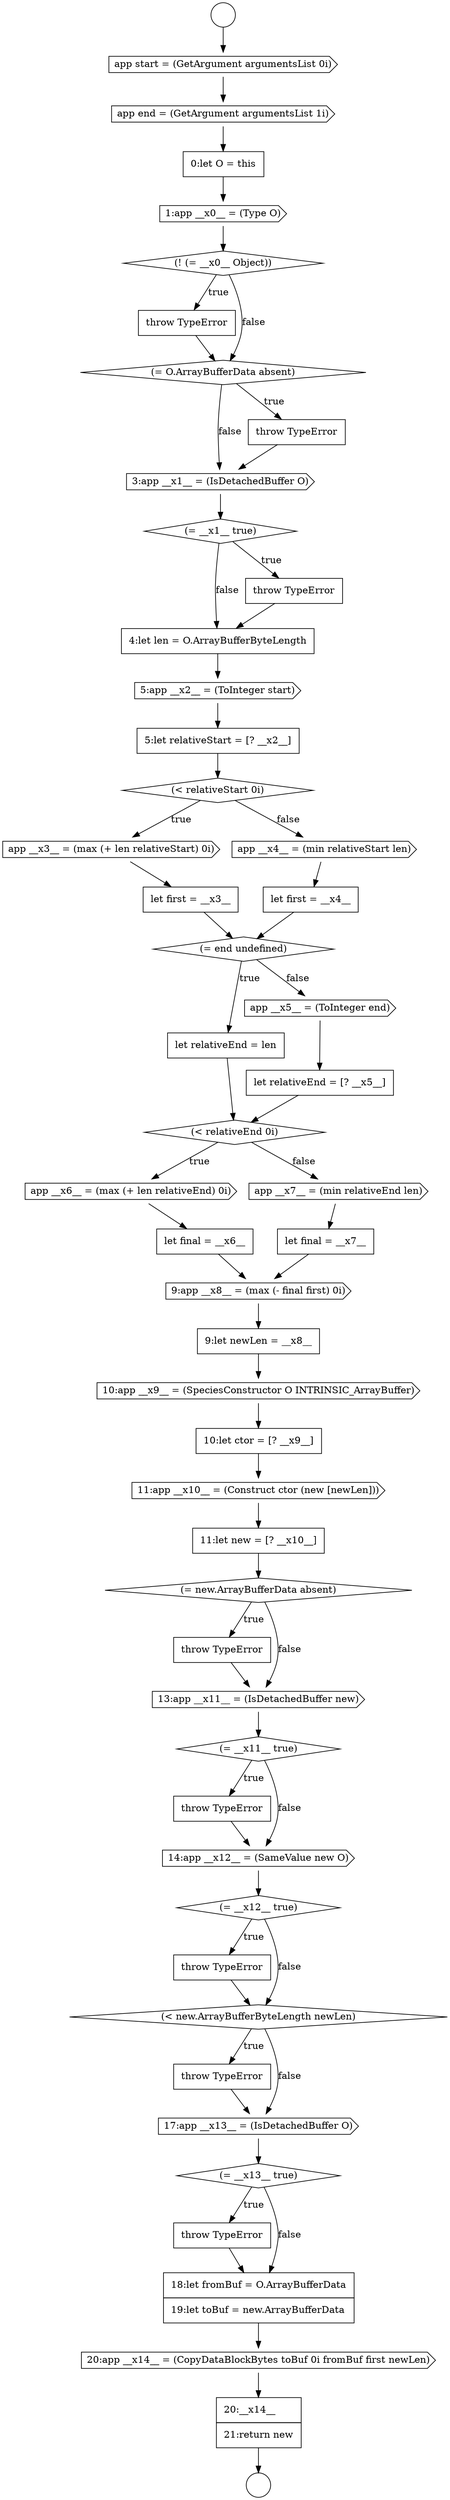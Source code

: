 digraph {
  node15303 [shape=cds, label=<<font color="black">app __x3__ = (max (+ len relativeStart) 0i)</font>> color="black" fillcolor="white" style=filled]
  node15306 [shape=none, margin=0, label=<<font color="black">
    <table border="0" cellborder="1" cellspacing="0" cellpadding="10">
      <tr><td align="left">let first = __x4__</td></tr>
    </table>
  </font>> color="black" fillcolor="white" style=filled]
  node15296 [shape=cds, label=<<font color="black">3:app __x1__ = (IsDetachedBuffer O)</font>> color="black" fillcolor="white" style=filled]
  node15312 [shape=cds, label=<<font color="black">app __x6__ = (max (+ len relativeEnd) 0i)</font>> color="black" fillcolor="white" style=filled]
  node15334 [shape=none, margin=0, label=<<font color="black">
    <table border="0" cellborder="1" cellspacing="0" cellpadding="10">
      <tr><td align="left">throw TypeError</td></tr>
    </table>
  </font>> color="black" fillcolor="white" style=filled]
  node15320 [shape=cds, label=<<font color="black">11:app __x10__ = (Construct ctor (new [newLen]))</font>> color="black" fillcolor="white" style=filled]
  node15329 [shape=none, margin=0, label=<<font color="black">
    <table border="0" cellborder="1" cellspacing="0" cellpadding="10">
      <tr><td align="left">throw TypeError</td></tr>
    </table>
  </font>> color="black" fillcolor="white" style=filled]
  node15316 [shape=cds, label=<<font color="black">9:app __x8__ = (max (- final first) 0i)</font>> color="black" fillcolor="white" style=filled]
  node15297 [shape=diamond, label=<<font color="black">(= __x1__ true)</font>> color="black" fillcolor="white" style=filled]
  node15301 [shape=none, margin=0, label=<<font color="black">
    <table border="0" cellborder="1" cellspacing="0" cellpadding="10">
      <tr><td align="left">5:let relativeStart = [? __x2__]</td></tr>
    </table>
  </font>> color="black" fillcolor="white" style=filled]
  node15288 [shape=cds, label=<<font color="black">app start = (GetArgument argumentsList 0i)</font>> color="black" fillcolor="white" style=filled]
  node15300 [shape=cds, label=<<font color="black">5:app __x2__ = (ToInteger start)</font>> color="black" fillcolor="white" style=filled]
  node15337 [shape=none, margin=0, label=<<font color="black">
    <table border="0" cellborder="1" cellspacing="0" cellpadding="10">
      <tr><td align="left">20:__x14__</td></tr>
      <tr><td align="left">21:return new</td></tr>
    </table>
  </font>> color="black" fillcolor="white" style=filled]
  node15292 [shape=diamond, label=<<font color="black">(! (= __x0__ Object))</font>> color="black" fillcolor="white" style=filled]
  node15314 [shape=cds, label=<<font color="black">app __x7__ = (min relativeEnd len)</font>> color="black" fillcolor="white" style=filled]
  node15293 [shape=none, margin=0, label=<<font color="black">
    <table border="0" cellborder="1" cellspacing="0" cellpadding="10">
      <tr><td align="left">throw TypeError</td></tr>
    </table>
  </font>> color="black" fillcolor="white" style=filled]
  node15325 [shape=diamond, label=<<font color="black">(= __x11__ true)</font>> color="black" fillcolor="white" style=filled]
  node15299 [shape=none, margin=0, label=<<font color="black">
    <table border="0" cellborder="1" cellspacing="0" cellpadding="10">
      <tr><td align="left">4:let len = O.ArrayBufferByteLength</td></tr>
    </table>
  </font>> color="black" fillcolor="white" style=filled]
  node15331 [shape=none, margin=0, label=<<font color="black">
    <table border="0" cellborder="1" cellspacing="0" cellpadding="10">
      <tr><td align="left">throw TypeError</td></tr>
    </table>
  </font>> color="black" fillcolor="white" style=filled]
  node15335 [shape=none, margin=0, label=<<font color="black">
    <table border="0" cellborder="1" cellspacing="0" cellpadding="10">
      <tr><td align="left">18:let fromBuf = O.ArrayBufferData</td></tr>
      <tr><td align="left">19:let toBuf = new.ArrayBufferData</td></tr>
    </table>
  </font>> color="black" fillcolor="white" style=filled]
  node15318 [shape=cds, label=<<font color="black">10:app __x9__ = (SpeciesConstructor O INTRINSIC_ArrayBuffer)</font>> color="black" fillcolor="white" style=filled]
  node15295 [shape=none, margin=0, label=<<font color="black">
    <table border="0" cellborder="1" cellspacing="0" cellpadding="10">
      <tr><td align="left">throw TypeError</td></tr>
    </table>
  </font>> color="black" fillcolor="white" style=filled]
  node15286 [shape=circle label=" " color="black" fillcolor="white" style=filled]
  node15311 [shape=diamond, label=<<font color="black">(&lt; relativeEnd 0i)</font>> color="black" fillcolor="white" style=filled]
  node15328 [shape=diamond, label=<<font color="black">(= __x12__ true)</font>> color="black" fillcolor="white" style=filled]
  node15289 [shape=cds, label=<<font color="black">app end = (GetArgument argumentsList 1i)</font>> color="black" fillcolor="white" style=filled]
  node15321 [shape=none, margin=0, label=<<font color="black">
    <table border="0" cellborder="1" cellspacing="0" cellpadding="10">
      <tr><td align="left">11:let new = [? __x10__]</td></tr>
    </table>
  </font>> color="black" fillcolor="white" style=filled]
  node15330 [shape=diamond, label=<<font color="black">(&lt; new.ArrayBufferByteLength newLen)</font>> color="black" fillcolor="white" style=filled]
  node15298 [shape=none, margin=0, label=<<font color="black">
    <table border="0" cellborder="1" cellspacing="0" cellpadding="10">
      <tr><td align="left">throw TypeError</td></tr>
    </table>
  </font>> color="black" fillcolor="white" style=filled]
  node15302 [shape=diamond, label=<<font color="black">(&lt; relativeStart 0i)</font>> color="black" fillcolor="white" style=filled]
  node15313 [shape=none, margin=0, label=<<font color="black">
    <table border="0" cellborder="1" cellspacing="0" cellpadding="10">
      <tr><td align="left">let final = __x6__</td></tr>
    </table>
  </font>> color="black" fillcolor="white" style=filled]
  node15322 [shape=diamond, label=<<font color="black">(= new.ArrayBufferData absent)</font>> color="black" fillcolor="white" style=filled]
  node15317 [shape=none, margin=0, label=<<font color="black">
    <table border="0" cellborder="1" cellspacing="0" cellpadding="10">
      <tr><td align="left">9:let newLen = __x8__</td></tr>
    </table>
  </font>> color="black" fillcolor="white" style=filled]
  node15290 [shape=none, margin=0, label=<<font color="black">
    <table border="0" cellborder="1" cellspacing="0" cellpadding="10">
      <tr><td align="left">0:let O = this</td></tr>
    </table>
  </font>> color="black" fillcolor="white" style=filled]
  node15307 [shape=diamond, label=<<font color="black">(= end undefined)</font>> color="black" fillcolor="white" style=filled]
  node15326 [shape=none, margin=0, label=<<font color="black">
    <table border="0" cellborder="1" cellspacing="0" cellpadding="10">
      <tr><td align="left">throw TypeError</td></tr>
    </table>
  </font>> color="black" fillcolor="white" style=filled]
  node15291 [shape=cds, label=<<font color="black">1:app __x0__ = (Type O)</font>> color="black" fillcolor="white" style=filled]
  node15308 [shape=none, margin=0, label=<<font color="black">
    <table border="0" cellborder="1" cellspacing="0" cellpadding="10">
      <tr><td align="left">let relativeEnd = len</td></tr>
    </table>
  </font>> color="black" fillcolor="white" style=filled]
  node15333 [shape=diamond, label=<<font color="black">(= __x13__ true)</font>> color="black" fillcolor="white" style=filled]
  node15323 [shape=none, margin=0, label=<<font color="black">
    <table border="0" cellborder="1" cellspacing="0" cellpadding="10">
      <tr><td align="left">throw TypeError</td></tr>
    </table>
  </font>> color="black" fillcolor="white" style=filled]
  node15304 [shape=none, margin=0, label=<<font color="black">
    <table border="0" cellborder="1" cellspacing="0" cellpadding="10">
      <tr><td align="left">let first = __x3__</td></tr>
    </table>
  </font>> color="black" fillcolor="white" style=filled]
  node15332 [shape=cds, label=<<font color="black">17:app __x13__ = (IsDetachedBuffer O)</font>> color="black" fillcolor="white" style=filled]
  node15319 [shape=none, margin=0, label=<<font color="black">
    <table border="0" cellborder="1" cellspacing="0" cellpadding="10">
      <tr><td align="left">10:let ctor = [? __x9__]</td></tr>
    </table>
  </font>> color="black" fillcolor="white" style=filled]
  node15294 [shape=diamond, label=<<font color="black">(= O.ArrayBufferData absent)</font>> color="black" fillcolor="white" style=filled]
  node15309 [shape=cds, label=<<font color="black">app __x5__ = (ToInteger end)</font>> color="black" fillcolor="white" style=filled]
  node15315 [shape=none, margin=0, label=<<font color="black">
    <table border="0" cellborder="1" cellspacing="0" cellpadding="10">
      <tr><td align="left">let final = __x7__</td></tr>
    </table>
  </font>> color="black" fillcolor="white" style=filled]
  node15336 [shape=cds, label=<<font color="black">20:app __x14__ = (CopyDataBlockBytes toBuf 0i fromBuf first newLen)</font>> color="black" fillcolor="white" style=filled]
  node15324 [shape=cds, label=<<font color="black">13:app __x11__ = (IsDetachedBuffer new)</font>> color="black" fillcolor="white" style=filled]
  node15287 [shape=circle label=" " color="black" fillcolor="white" style=filled]
  node15310 [shape=none, margin=0, label=<<font color="black">
    <table border="0" cellborder="1" cellspacing="0" cellpadding="10">
      <tr><td align="left">let relativeEnd = [? __x5__]</td></tr>
    </table>
  </font>> color="black" fillcolor="white" style=filled]
  node15305 [shape=cds, label=<<font color="black">app __x4__ = (min relativeStart len)</font>> color="black" fillcolor="white" style=filled]
  node15327 [shape=cds, label=<<font color="black">14:app __x12__ = (SameValue new O)</font>> color="black" fillcolor="white" style=filled]
  node15310 -> node15311 [ color="black"]
  node15320 -> node15321 [ color="black"]
  node15288 -> node15289 [ color="black"]
  node15322 -> node15323 [label=<<font color="black">true</font>> color="black"]
  node15322 -> node15324 [label=<<font color="black">false</font>> color="black"]
  node15332 -> node15333 [ color="black"]
  node15307 -> node15308 [label=<<font color="black">true</font>> color="black"]
  node15307 -> node15309 [label=<<font color="black">false</font>> color="black"]
  node15292 -> node15293 [label=<<font color="black">true</font>> color="black"]
  node15292 -> node15294 [label=<<font color="black">false</font>> color="black"]
  node15330 -> node15331 [label=<<font color="black">true</font>> color="black"]
  node15330 -> node15332 [label=<<font color="black">false</font>> color="black"]
  node15296 -> node15297 [ color="black"]
  node15316 -> node15317 [ color="black"]
  node15324 -> node15325 [ color="black"]
  node15321 -> node15322 [ color="black"]
  node15308 -> node15311 [ color="black"]
  node15333 -> node15334 [label=<<font color="black">true</font>> color="black"]
  node15333 -> node15335 [label=<<font color="black">false</font>> color="black"]
  node15311 -> node15312 [label=<<font color="black">true</font>> color="black"]
  node15311 -> node15314 [label=<<font color="black">false</font>> color="black"]
  node15304 -> node15307 [ color="black"]
  node15302 -> node15303 [label=<<font color="black">true</font>> color="black"]
  node15302 -> node15305 [label=<<font color="black">false</font>> color="black"]
  node15313 -> node15316 [ color="black"]
  node15294 -> node15295 [label=<<font color="black">true</font>> color="black"]
  node15294 -> node15296 [label=<<font color="black">false</font>> color="black"]
  node15309 -> node15310 [ color="black"]
  node15336 -> node15337 [ color="black"]
  node15312 -> node15313 [ color="black"]
  node15329 -> node15330 [ color="black"]
  node15286 -> node15288 [ color="black"]
  node15306 -> node15307 [ color="black"]
  node15295 -> node15296 [ color="black"]
  node15289 -> node15290 [ color="black"]
  node15327 -> node15328 [ color="black"]
  node15337 -> node15287 [ color="black"]
  node15318 -> node15319 [ color="black"]
  node15300 -> node15301 [ color="black"]
  node15291 -> node15292 [ color="black"]
  node15323 -> node15324 [ color="black"]
  node15290 -> node15291 [ color="black"]
  node15305 -> node15306 [ color="black"]
  node15303 -> node15304 [ color="black"]
  node15299 -> node15300 [ color="black"]
  node15335 -> node15336 [ color="black"]
  node15319 -> node15320 [ color="black"]
  node15328 -> node15329 [label=<<font color="black">true</font>> color="black"]
  node15328 -> node15330 [label=<<font color="black">false</font>> color="black"]
  node15331 -> node15332 [ color="black"]
  node15317 -> node15318 [ color="black"]
  node15301 -> node15302 [ color="black"]
  node15326 -> node15327 [ color="black"]
  node15334 -> node15335 [ color="black"]
  node15298 -> node15299 [ color="black"]
  node15293 -> node15294 [ color="black"]
  node15297 -> node15298 [label=<<font color="black">true</font>> color="black"]
  node15297 -> node15299 [label=<<font color="black">false</font>> color="black"]
  node15315 -> node15316 [ color="black"]
  node15325 -> node15326 [label=<<font color="black">true</font>> color="black"]
  node15325 -> node15327 [label=<<font color="black">false</font>> color="black"]
  node15314 -> node15315 [ color="black"]
}
